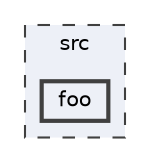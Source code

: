 digraph "/home/runner/work/CppProjectTemplate/CppProjectTemplate/src/foo"
{
 // LATEX_PDF_SIZE
  bgcolor="transparent";
  edge [fontname=Helvetica,fontsize=10,labelfontname=Helvetica,labelfontsize=10];
  node [fontname=Helvetica,fontsize=10,shape=box,height=0.2,width=0.4];
  compound=true
  subgraph clusterdir_68267d1309a1af8e8297ef4c3efbcdba {
    graph [ bgcolor="#edf0f7", pencolor="grey25", label="src", fontname=Helvetica,fontsize=10 style="filled,dashed", URL="dir_68267d1309a1af8e8297ef4c3efbcdba.html",tooltip=""]
  dir_97ad83a8c99cd02dc7c96faabd2cafb3 [label="foo", fillcolor="#edf0f7", color="grey25", style="filled,bold", URL="dir_97ad83a8c99cd02dc7c96faabd2cafb3.html",tooltip=""];
  }
}
